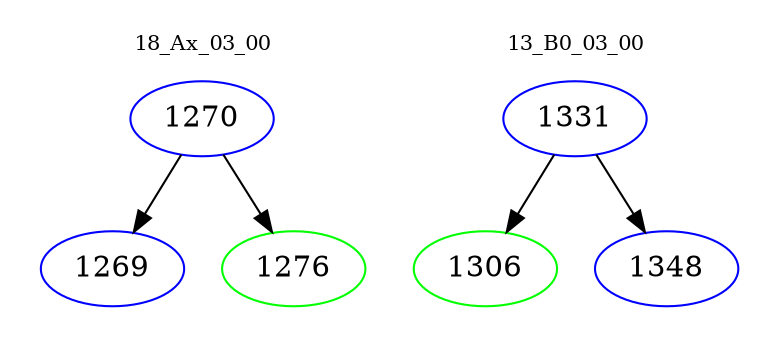 digraph{
subgraph cluster_0 {
color = white
label = "18_Ax_03_00";
fontsize=10;
T0_1270 [label="1270", color="blue"]
T0_1270 -> T0_1269 [color="black"]
T0_1269 [label="1269", color="blue"]
T0_1270 -> T0_1276 [color="black"]
T0_1276 [label="1276", color="green"]
}
subgraph cluster_1 {
color = white
label = "13_B0_03_00";
fontsize=10;
T1_1331 [label="1331", color="blue"]
T1_1331 -> T1_1306 [color="black"]
T1_1306 [label="1306", color="green"]
T1_1331 -> T1_1348 [color="black"]
T1_1348 [label="1348", color="blue"]
}
}

